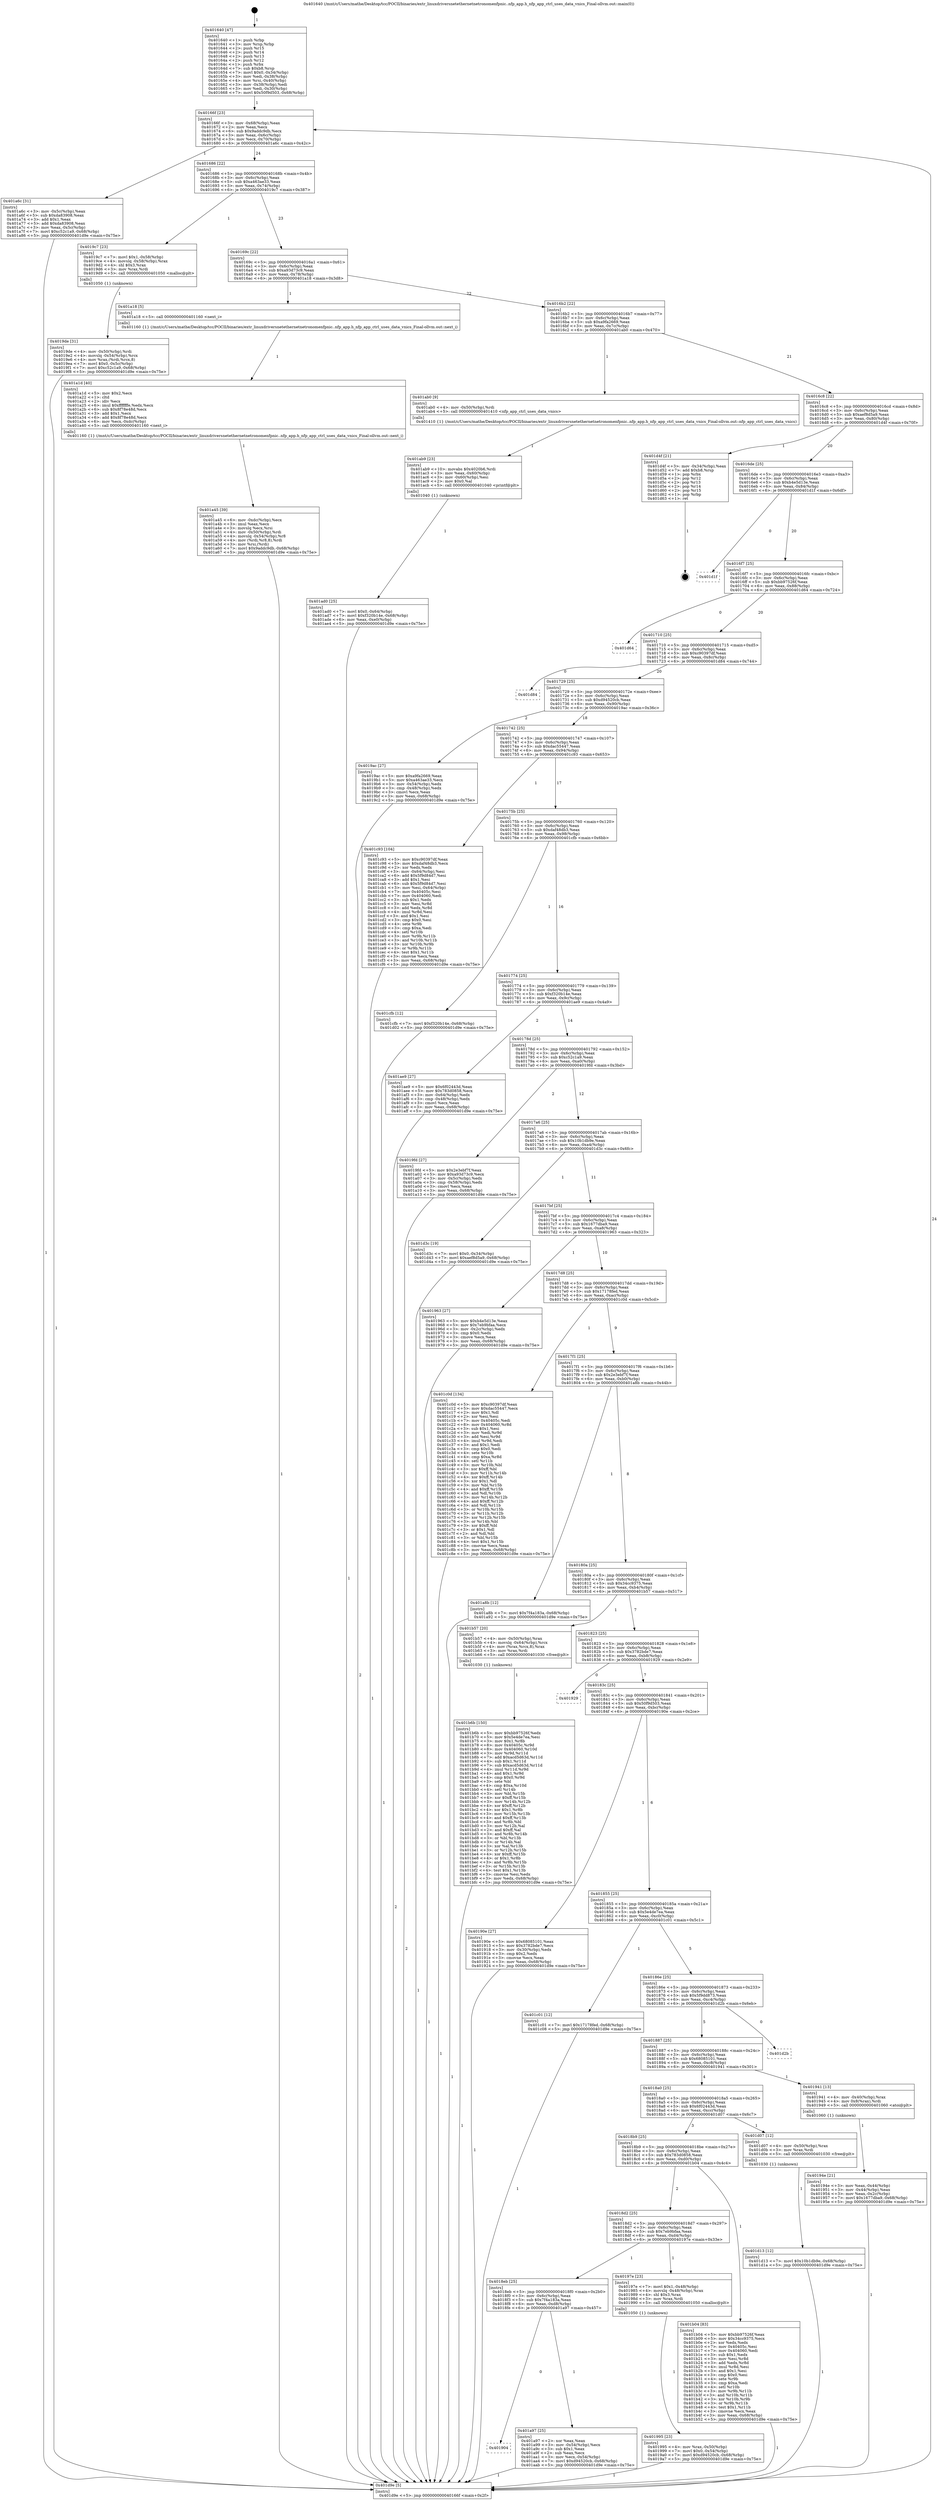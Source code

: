 digraph "0x401640" {
  label = "0x401640 (/mnt/c/Users/mathe/Desktop/tcc/POCII/binaries/extr_linuxdriversnetethernetnetronomenfpnic..nfp_app.h_nfp_app_ctrl_uses_data_vnics_Final-ollvm.out::main(0))"
  labelloc = "t"
  node[shape=record]

  Entry [label="",width=0.3,height=0.3,shape=circle,fillcolor=black,style=filled]
  "0x40166f" [label="{
     0x40166f [23]\l
     | [instrs]\l
     &nbsp;&nbsp;0x40166f \<+3\>: mov -0x68(%rbp),%eax\l
     &nbsp;&nbsp;0x401672 \<+2\>: mov %eax,%ecx\l
     &nbsp;&nbsp;0x401674 \<+6\>: sub $0x9addc9db,%ecx\l
     &nbsp;&nbsp;0x40167a \<+3\>: mov %eax,-0x6c(%rbp)\l
     &nbsp;&nbsp;0x40167d \<+3\>: mov %ecx,-0x70(%rbp)\l
     &nbsp;&nbsp;0x401680 \<+6\>: je 0000000000401a6c \<main+0x42c\>\l
  }"]
  "0x401a6c" [label="{
     0x401a6c [31]\l
     | [instrs]\l
     &nbsp;&nbsp;0x401a6c \<+3\>: mov -0x5c(%rbp),%eax\l
     &nbsp;&nbsp;0x401a6f \<+5\>: sub $0xda83908,%eax\l
     &nbsp;&nbsp;0x401a74 \<+3\>: add $0x1,%eax\l
     &nbsp;&nbsp;0x401a77 \<+5\>: add $0xda83908,%eax\l
     &nbsp;&nbsp;0x401a7c \<+3\>: mov %eax,-0x5c(%rbp)\l
     &nbsp;&nbsp;0x401a7f \<+7\>: movl $0xc52c1a9,-0x68(%rbp)\l
     &nbsp;&nbsp;0x401a86 \<+5\>: jmp 0000000000401d9e \<main+0x75e\>\l
  }"]
  "0x401686" [label="{
     0x401686 [22]\l
     | [instrs]\l
     &nbsp;&nbsp;0x401686 \<+5\>: jmp 000000000040168b \<main+0x4b\>\l
     &nbsp;&nbsp;0x40168b \<+3\>: mov -0x6c(%rbp),%eax\l
     &nbsp;&nbsp;0x40168e \<+5\>: sub $0xa463ae33,%eax\l
     &nbsp;&nbsp;0x401693 \<+3\>: mov %eax,-0x74(%rbp)\l
     &nbsp;&nbsp;0x401696 \<+6\>: je 00000000004019c7 \<main+0x387\>\l
  }"]
  Exit [label="",width=0.3,height=0.3,shape=circle,fillcolor=black,style=filled,peripheries=2]
  "0x4019c7" [label="{
     0x4019c7 [23]\l
     | [instrs]\l
     &nbsp;&nbsp;0x4019c7 \<+7\>: movl $0x1,-0x58(%rbp)\l
     &nbsp;&nbsp;0x4019ce \<+4\>: movslq -0x58(%rbp),%rax\l
     &nbsp;&nbsp;0x4019d2 \<+4\>: shl $0x3,%rax\l
     &nbsp;&nbsp;0x4019d6 \<+3\>: mov %rax,%rdi\l
     &nbsp;&nbsp;0x4019d9 \<+5\>: call 0000000000401050 \<malloc@plt\>\l
     | [calls]\l
     &nbsp;&nbsp;0x401050 \{1\} (unknown)\l
  }"]
  "0x40169c" [label="{
     0x40169c [22]\l
     | [instrs]\l
     &nbsp;&nbsp;0x40169c \<+5\>: jmp 00000000004016a1 \<main+0x61\>\l
     &nbsp;&nbsp;0x4016a1 \<+3\>: mov -0x6c(%rbp),%eax\l
     &nbsp;&nbsp;0x4016a4 \<+5\>: sub $0xa93d73c9,%eax\l
     &nbsp;&nbsp;0x4016a9 \<+3\>: mov %eax,-0x78(%rbp)\l
     &nbsp;&nbsp;0x4016ac \<+6\>: je 0000000000401a18 \<main+0x3d8\>\l
  }"]
  "0x401d13" [label="{
     0x401d13 [12]\l
     | [instrs]\l
     &nbsp;&nbsp;0x401d13 \<+7\>: movl $0x10b1db9e,-0x68(%rbp)\l
     &nbsp;&nbsp;0x401d1a \<+5\>: jmp 0000000000401d9e \<main+0x75e\>\l
  }"]
  "0x401a18" [label="{
     0x401a18 [5]\l
     | [instrs]\l
     &nbsp;&nbsp;0x401a18 \<+5\>: call 0000000000401160 \<next_i\>\l
     | [calls]\l
     &nbsp;&nbsp;0x401160 \{1\} (/mnt/c/Users/mathe/Desktop/tcc/POCII/binaries/extr_linuxdriversnetethernetnetronomenfpnic..nfp_app.h_nfp_app_ctrl_uses_data_vnics_Final-ollvm.out::next_i)\l
  }"]
  "0x4016b2" [label="{
     0x4016b2 [22]\l
     | [instrs]\l
     &nbsp;&nbsp;0x4016b2 \<+5\>: jmp 00000000004016b7 \<main+0x77\>\l
     &nbsp;&nbsp;0x4016b7 \<+3\>: mov -0x6c(%rbp),%eax\l
     &nbsp;&nbsp;0x4016ba \<+5\>: sub $0xa9fa2669,%eax\l
     &nbsp;&nbsp;0x4016bf \<+3\>: mov %eax,-0x7c(%rbp)\l
     &nbsp;&nbsp;0x4016c2 \<+6\>: je 0000000000401ab0 \<main+0x470\>\l
  }"]
  "0x401b6b" [label="{
     0x401b6b [150]\l
     | [instrs]\l
     &nbsp;&nbsp;0x401b6b \<+5\>: mov $0xbb97526f,%edx\l
     &nbsp;&nbsp;0x401b70 \<+5\>: mov $0x5e4de7ea,%esi\l
     &nbsp;&nbsp;0x401b75 \<+3\>: mov $0x1,%r8b\l
     &nbsp;&nbsp;0x401b78 \<+8\>: mov 0x40405c,%r9d\l
     &nbsp;&nbsp;0x401b80 \<+8\>: mov 0x404060,%r10d\l
     &nbsp;&nbsp;0x401b88 \<+3\>: mov %r9d,%r11d\l
     &nbsp;&nbsp;0x401b8b \<+7\>: add $0xacd5d63d,%r11d\l
     &nbsp;&nbsp;0x401b92 \<+4\>: sub $0x1,%r11d\l
     &nbsp;&nbsp;0x401b96 \<+7\>: sub $0xacd5d63d,%r11d\l
     &nbsp;&nbsp;0x401b9d \<+4\>: imul %r11d,%r9d\l
     &nbsp;&nbsp;0x401ba1 \<+4\>: and $0x1,%r9d\l
     &nbsp;&nbsp;0x401ba5 \<+4\>: cmp $0x0,%r9d\l
     &nbsp;&nbsp;0x401ba9 \<+3\>: sete %bl\l
     &nbsp;&nbsp;0x401bac \<+4\>: cmp $0xa,%r10d\l
     &nbsp;&nbsp;0x401bb0 \<+4\>: setl %r14b\l
     &nbsp;&nbsp;0x401bb4 \<+3\>: mov %bl,%r15b\l
     &nbsp;&nbsp;0x401bb7 \<+4\>: xor $0xff,%r15b\l
     &nbsp;&nbsp;0x401bbb \<+3\>: mov %r14b,%r12b\l
     &nbsp;&nbsp;0x401bbe \<+4\>: xor $0xff,%r12b\l
     &nbsp;&nbsp;0x401bc2 \<+4\>: xor $0x1,%r8b\l
     &nbsp;&nbsp;0x401bc6 \<+3\>: mov %r15b,%r13b\l
     &nbsp;&nbsp;0x401bc9 \<+4\>: and $0xff,%r13b\l
     &nbsp;&nbsp;0x401bcd \<+3\>: and %r8b,%bl\l
     &nbsp;&nbsp;0x401bd0 \<+3\>: mov %r12b,%al\l
     &nbsp;&nbsp;0x401bd3 \<+2\>: and $0xff,%al\l
     &nbsp;&nbsp;0x401bd5 \<+3\>: and %r8b,%r14b\l
     &nbsp;&nbsp;0x401bd8 \<+3\>: or %bl,%r13b\l
     &nbsp;&nbsp;0x401bdb \<+3\>: or %r14b,%al\l
     &nbsp;&nbsp;0x401bde \<+3\>: xor %al,%r13b\l
     &nbsp;&nbsp;0x401be1 \<+3\>: or %r12b,%r15b\l
     &nbsp;&nbsp;0x401be4 \<+4\>: xor $0xff,%r15b\l
     &nbsp;&nbsp;0x401be8 \<+4\>: or $0x1,%r8b\l
     &nbsp;&nbsp;0x401bec \<+3\>: and %r8b,%r15b\l
     &nbsp;&nbsp;0x401bef \<+3\>: or %r15b,%r13b\l
     &nbsp;&nbsp;0x401bf2 \<+4\>: test $0x1,%r13b\l
     &nbsp;&nbsp;0x401bf6 \<+3\>: cmovne %esi,%edx\l
     &nbsp;&nbsp;0x401bf9 \<+3\>: mov %edx,-0x68(%rbp)\l
     &nbsp;&nbsp;0x401bfc \<+5\>: jmp 0000000000401d9e \<main+0x75e\>\l
  }"]
  "0x401ab0" [label="{
     0x401ab0 [9]\l
     | [instrs]\l
     &nbsp;&nbsp;0x401ab0 \<+4\>: mov -0x50(%rbp),%rdi\l
     &nbsp;&nbsp;0x401ab4 \<+5\>: call 0000000000401410 \<nfp_app_ctrl_uses_data_vnics\>\l
     | [calls]\l
     &nbsp;&nbsp;0x401410 \{1\} (/mnt/c/Users/mathe/Desktop/tcc/POCII/binaries/extr_linuxdriversnetethernetnetronomenfpnic..nfp_app.h_nfp_app_ctrl_uses_data_vnics_Final-ollvm.out::nfp_app_ctrl_uses_data_vnics)\l
  }"]
  "0x4016c8" [label="{
     0x4016c8 [22]\l
     | [instrs]\l
     &nbsp;&nbsp;0x4016c8 \<+5\>: jmp 00000000004016cd \<main+0x8d\>\l
     &nbsp;&nbsp;0x4016cd \<+3\>: mov -0x6c(%rbp),%eax\l
     &nbsp;&nbsp;0x4016d0 \<+5\>: sub $0xaef8d5a9,%eax\l
     &nbsp;&nbsp;0x4016d5 \<+3\>: mov %eax,-0x80(%rbp)\l
     &nbsp;&nbsp;0x4016d8 \<+6\>: je 0000000000401d4f \<main+0x70f\>\l
  }"]
  "0x401ad0" [label="{
     0x401ad0 [25]\l
     | [instrs]\l
     &nbsp;&nbsp;0x401ad0 \<+7\>: movl $0x0,-0x64(%rbp)\l
     &nbsp;&nbsp;0x401ad7 \<+7\>: movl $0xf320b14e,-0x68(%rbp)\l
     &nbsp;&nbsp;0x401ade \<+6\>: mov %eax,-0xe0(%rbp)\l
     &nbsp;&nbsp;0x401ae4 \<+5\>: jmp 0000000000401d9e \<main+0x75e\>\l
  }"]
  "0x401d4f" [label="{
     0x401d4f [21]\l
     | [instrs]\l
     &nbsp;&nbsp;0x401d4f \<+3\>: mov -0x34(%rbp),%eax\l
     &nbsp;&nbsp;0x401d52 \<+7\>: add $0xb8,%rsp\l
     &nbsp;&nbsp;0x401d59 \<+1\>: pop %rbx\l
     &nbsp;&nbsp;0x401d5a \<+2\>: pop %r12\l
     &nbsp;&nbsp;0x401d5c \<+2\>: pop %r13\l
     &nbsp;&nbsp;0x401d5e \<+2\>: pop %r14\l
     &nbsp;&nbsp;0x401d60 \<+2\>: pop %r15\l
     &nbsp;&nbsp;0x401d62 \<+1\>: pop %rbp\l
     &nbsp;&nbsp;0x401d63 \<+1\>: ret\l
  }"]
  "0x4016de" [label="{
     0x4016de [25]\l
     | [instrs]\l
     &nbsp;&nbsp;0x4016de \<+5\>: jmp 00000000004016e3 \<main+0xa3\>\l
     &nbsp;&nbsp;0x4016e3 \<+3\>: mov -0x6c(%rbp),%eax\l
     &nbsp;&nbsp;0x4016e6 \<+5\>: sub $0xb4e5d13e,%eax\l
     &nbsp;&nbsp;0x4016eb \<+6\>: mov %eax,-0x84(%rbp)\l
     &nbsp;&nbsp;0x4016f1 \<+6\>: je 0000000000401d1f \<main+0x6df\>\l
  }"]
  "0x401ab9" [label="{
     0x401ab9 [23]\l
     | [instrs]\l
     &nbsp;&nbsp;0x401ab9 \<+10\>: movabs $0x4020b6,%rdi\l
     &nbsp;&nbsp;0x401ac3 \<+3\>: mov %eax,-0x60(%rbp)\l
     &nbsp;&nbsp;0x401ac6 \<+3\>: mov -0x60(%rbp),%esi\l
     &nbsp;&nbsp;0x401ac9 \<+2\>: mov $0x0,%al\l
     &nbsp;&nbsp;0x401acb \<+5\>: call 0000000000401040 \<printf@plt\>\l
     | [calls]\l
     &nbsp;&nbsp;0x401040 \{1\} (unknown)\l
  }"]
  "0x401d1f" [label="{
     0x401d1f\l
  }", style=dashed]
  "0x4016f7" [label="{
     0x4016f7 [25]\l
     | [instrs]\l
     &nbsp;&nbsp;0x4016f7 \<+5\>: jmp 00000000004016fc \<main+0xbc\>\l
     &nbsp;&nbsp;0x4016fc \<+3\>: mov -0x6c(%rbp),%eax\l
     &nbsp;&nbsp;0x4016ff \<+5\>: sub $0xbb97526f,%eax\l
     &nbsp;&nbsp;0x401704 \<+6\>: mov %eax,-0x88(%rbp)\l
     &nbsp;&nbsp;0x40170a \<+6\>: je 0000000000401d64 \<main+0x724\>\l
  }"]
  "0x401904" [label="{
     0x401904\l
  }", style=dashed]
  "0x401d64" [label="{
     0x401d64\l
  }", style=dashed]
  "0x401710" [label="{
     0x401710 [25]\l
     | [instrs]\l
     &nbsp;&nbsp;0x401710 \<+5\>: jmp 0000000000401715 \<main+0xd5\>\l
     &nbsp;&nbsp;0x401715 \<+3\>: mov -0x6c(%rbp),%eax\l
     &nbsp;&nbsp;0x401718 \<+5\>: sub $0xc90397df,%eax\l
     &nbsp;&nbsp;0x40171d \<+6\>: mov %eax,-0x8c(%rbp)\l
     &nbsp;&nbsp;0x401723 \<+6\>: je 0000000000401d84 \<main+0x744\>\l
  }"]
  "0x401a97" [label="{
     0x401a97 [25]\l
     | [instrs]\l
     &nbsp;&nbsp;0x401a97 \<+2\>: xor %eax,%eax\l
     &nbsp;&nbsp;0x401a99 \<+3\>: mov -0x54(%rbp),%ecx\l
     &nbsp;&nbsp;0x401a9c \<+3\>: sub $0x1,%eax\l
     &nbsp;&nbsp;0x401a9f \<+2\>: sub %eax,%ecx\l
     &nbsp;&nbsp;0x401aa1 \<+3\>: mov %ecx,-0x54(%rbp)\l
     &nbsp;&nbsp;0x401aa4 \<+7\>: movl $0xd94520cb,-0x68(%rbp)\l
     &nbsp;&nbsp;0x401aab \<+5\>: jmp 0000000000401d9e \<main+0x75e\>\l
  }"]
  "0x401d84" [label="{
     0x401d84\l
  }", style=dashed]
  "0x401729" [label="{
     0x401729 [25]\l
     | [instrs]\l
     &nbsp;&nbsp;0x401729 \<+5\>: jmp 000000000040172e \<main+0xee\>\l
     &nbsp;&nbsp;0x40172e \<+3\>: mov -0x6c(%rbp),%eax\l
     &nbsp;&nbsp;0x401731 \<+5\>: sub $0xd94520cb,%eax\l
     &nbsp;&nbsp;0x401736 \<+6\>: mov %eax,-0x90(%rbp)\l
     &nbsp;&nbsp;0x40173c \<+6\>: je 00000000004019ac \<main+0x36c\>\l
  }"]
  "0x401a45" [label="{
     0x401a45 [39]\l
     | [instrs]\l
     &nbsp;&nbsp;0x401a45 \<+6\>: mov -0xdc(%rbp),%ecx\l
     &nbsp;&nbsp;0x401a4b \<+3\>: imul %eax,%ecx\l
     &nbsp;&nbsp;0x401a4e \<+3\>: movslq %ecx,%rsi\l
     &nbsp;&nbsp;0x401a51 \<+4\>: mov -0x50(%rbp),%rdi\l
     &nbsp;&nbsp;0x401a55 \<+4\>: movslq -0x54(%rbp),%r8\l
     &nbsp;&nbsp;0x401a59 \<+4\>: mov (%rdi,%r8,8),%rdi\l
     &nbsp;&nbsp;0x401a5d \<+3\>: mov %rsi,(%rdi)\l
     &nbsp;&nbsp;0x401a60 \<+7\>: movl $0x9addc9db,-0x68(%rbp)\l
     &nbsp;&nbsp;0x401a67 \<+5\>: jmp 0000000000401d9e \<main+0x75e\>\l
  }"]
  "0x4019ac" [label="{
     0x4019ac [27]\l
     | [instrs]\l
     &nbsp;&nbsp;0x4019ac \<+5\>: mov $0xa9fa2669,%eax\l
     &nbsp;&nbsp;0x4019b1 \<+5\>: mov $0xa463ae33,%ecx\l
     &nbsp;&nbsp;0x4019b6 \<+3\>: mov -0x54(%rbp),%edx\l
     &nbsp;&nbsp;0x4019b9 \<+3\>: cmp -0x48(%rbp),%edx\l
     &nbsp;&nbsp;0x4019bc \<+3\>: cmovl %ecx,%eax\l
     &nbsp;&nbsp;0x4019bf \<+3\>: mov %eax,-0x68(%rbp)\l
     &nbsp;&nbsp;0x4019c2 \<+5\>: jmp 0000000000401d9e \<main+0x75e\>\l
  }"]
  "0x401742" [label="{
     0x401742 [25]\l
     | [instrs]\l
     &nbsp;&nbsp;0x401742 \<+5\>: jmp 0000000000401747 \<main+0x107\>\l
     &nbsp;&nbsp;0x401747 \<+3\>: mov -0x6c(%rbp),%eax\l
     &nbsp;&nbsp;0x40174a \<+5\>: sub $0xdac55447,%eax\l
     &nbsp;&nbsp;0x40174f \<+6\>: mov %eax,-0x94(%rbp)\l
     &nbsp;&nbsp;0x401755 \<+6\>: je 0000000000401c93 \<main+0x653\>\l
  }"]
  "0x401a1d" [label="{
     0x401a1d [40]\l
     | [instrs]\l
     &nbsp;&nbsp;0x401a1d \<+5\>: mov $0x2,%ecx\l
     &nbsp;&nbsp;0x401a22 \<+1\>: cltd\l
     &nbsp;&nbsp;0x401a23 \<+2\>: idiv %ecx\l
     &nbsp;&nbsp;0x401a25 \<+6\>: imul $0xfffffffe,%edx,%ecx\l
     &nbsp;&nbsp;0x401a2b \<+6\>: sub $0x8f78e48d,%ecx\l
     &nbsp;&nbsp;0x401a31 \<+3\>: add $0x1,%ecx\l
     &nbsp;&nbsp;0x401a34 \<+6\>: add $0x8f78e48d,%ecx\l
     &nbsp;&nbsp;0x401a3a \<+6\>: mov %ecx,-0xdc(%rbp)\l
     &nbsp;&nbsp;0x401a40 \<+5\>: call 0000000000401160 \<next_i\>\l
     | [calls]\l
     &nbsp;&nbsp;0x401160 \{1\} (/mnt/c/Users/mathe/Desktop/tcc/POCII/binaries/extr_linuxdriversnetethernetnetronomenfpnic..nfp_app.h_nfp_app_ctrl_uses_data_vnics_Final-ollvm.out::next_i)\l
  }"]
  "0x401c93" [label="{
     0x401c93 [104]\l
     | [instrs]\l
     &nbsp;&nbsp;0x401c93 \<+5\>: mov $0xc90397df,%eax\l
     &nbsp;&nbsp;0x401c98 \<+5\>: mov $0xdaf48db3,%ecx\l
     &nbsp;&nbsp;0x401c9d \<+2\>: xor %edx,%edx\l
     &nbsp;&nbsp;0x401c9f \<+3\>: mov -0x64(%rbp),%esi\l
     &nbsp;&nbsp;0x401ca2 \<+6\>: add $0x5f9d84d7,%esi\l
     &nbsp;&nbsp;0x401ca8 \<+3\>: add $0x1,%esi\l
     &nbsp;&nbsp;0x401cab \<+6\>: sub $0x5f9d84d7,%esi\l
     &nbsp;&nbsp;0x401cb1 \<+3\>: mov %esi,-0x64(%rbp)\l
     &nbsp;&nbsp;0x401cb4 \<+7\>: mov 0x40405c,%esi\l
     &nbsp;&nbsp;0x401cbb \<+7\>: mov 0x404060,%edi\l
     &nbsp;&nbsp;0x401cc2 \<+3\>: sub $0x1,%edx\l
     &nbsp;&nbsp;0x401cc5 \<+3\>: mov %esi,%r8d\l
     &nbsp;&nbsp;0x401cc8 \<+3\>: add %edx,%r8d\l
     &nbsp;&nbsp;0x401ccb \<+4\>: imul %r8d,%esi\l
     &nbsp;&nbsp;0x401ccf \<+3\>: and $0x1,%esi\l
     &nbsp;&nbsp;0x401cd2 \<+3\>: cmp $0x0,%esi\l
     &nbsp;&nbsp;0x401cd5 \<+4\>: sete %r9b\l
     &nbsp;&nbsp;0x401cd9 \<+3\>: cmp $0xa,%edi\l
     &nbsp;&nbsp;0x401cdc \<+4\>: setl %r10b\l
     &nbsp;&nbsp;0x401ce0 \<+3\>: mov %r9b,%r11b\l
     &nbsp;&nbsp;0x401ce3 \<+3\>: and %r10b,%r11b\l
     &nbsp;&nbsp;0x401ce6 \<+3\>: xor %r10b,%r9b\l
     &nbsp;&nbsp;0x401ce9 \<+3\>: or %r9b,%r11b\l
     &nbsp;&nbsp;0x401cec \<+4\>: test $0x1,%r11b\l
     &nbsp;&nbsp;0x401cf0 \<+3\>: cmovne %ecx,%eax\l
     &nbsp;&nbsp;0x401cf3 \<+3\>: mov %eax,-0x68(%rbp)\l
     &nbsp;&nbsp;0x401cf6 \<+5\>: jmp 0000000000401d9e \<main+0x75e\>\l
  }"]
  "0x40175b" [label="{
     0x40175b [25]\l
     | [instrs]\l
     &nbsp;&nbsp;0x40175b \<+5\>: jmp 0000000000401760 \<main+0x120\>\l
     &nbsp;&nbsp;0x401760 \<+3\>: mov -0x6c(%rbp),%eax\l
     &nbsp;&nbsp;0x401763 \<+5\>: sub $0xdaf48db3,%eax\l
     &nbsp;&nbsp;0x401768 \<+6\>: mov %eax,-0x98(%rbp)\l
     &nbsp;&nbsp;0x40176e \<+6\>: je 0000000000401cfb \<main+0x6bb\>\l
  }"]
  "0x4019de" [label="{
     0x4019de [31]\l
     | [instrs]\l
     &nbsp;&nbsp;0x4019de \<+4\>: mov -0x50(%rbp),%rdi\l
     &nbsp;&nbsp;0x4019e2 \<+4\>: movslq -0x54(%rbp),%rcx\l
     &nbsp;&nbsp;0x4019e6 \<+4\>: mov %rax,(%rdi,%rcx,8)\l
     &nbsp;&nbsp;0x4019ea \<+7\>: movl $0x0,-0x5c(%rbp)\l
     &nbsp;&nbsp;0x4019f1 \<+7\>: movl $0xc52c1a9,-0x68(%rbp)\l
     &nbsp;&nbsp;0x4019f8 \<+5\>: jmp 0000000000401d9e \<main+0x75e\>\l
  }"]
  "0x401cfb" [label="{
     0x401cfb [12]\l
     | [instrs]\l
     &nbsp;&nbsp;0x401cfb \<+7\>: movl $0xf320b14e,-0x68(%rbp)\l
     &nbsp;&nbsp;0x401d02 \<+5\>: jmp 0000000000401d9e \<main+0x75e\>\l
  }"]
  "0x401774" [label="{
     0x401774 [25]\l
     | [instrs]\l
     &nbsp;&nbsp;0x401774 \<+5\>: jmp 0000000000401779 \<main+0x139\>\l
     &nbsp;&nbsp;0x401779 \<+3\>: mov -0x6c(%rbp),%eax\l
     &nbsp;&nbsp;0x40177c \<+5\>: sub $0xf320b14e,%eax\l
     &nbsp;&nbsp;0x401781 \<+6\>: mov %eax,-0x9c(%rbp)\l
     &nbsp;&nbsp;0x401787 \<+6\>: je 0000000000401ae9 \<main+0x4a9\>\l
  }"]
  "0x401995" [label="{
     0x401995 [23]\l
     | [instrs]\l
     &nbsp;&nbsp;0x401995 \<+4\>: mov %rax,-0x50(%rbp)\l
     &nbsp;&nbsp;0x401999 \<+7\>: movl $0x0,-0x54(%rbp)\l
     &nbsp;&nbsp;0x4019a0 \<+7\>: movl $0xd94520cb,-0x68(%rbp)\l
     &nbsp;&nbsp;0x4019a7 \<+5\>: jmp 0000000000401d9e \<main+0x75e\>\l
  }"]
  "0x401ae9" [label="{
     0x401ae9 [27]\l
     | [instrs]\l
     &nbsp;&nbsp;0x401ae9 \<+5\>: mov $0x6f02443d,%eax\l
     &nbsp;&nbsp;0x401aee \<+5\>: mov $0x783d0858,%ecx\l
     &nbsp;&nbsp;0x401af3 \<+3\>: mov -0x64(%rbp),%edx\l
     &nbsp;&nbsp;0x401af6 \<+3\>: cmp -0x48(%rbp),%edx\l
     &nbsp;&nbsp;0x401af9 \<+3\>: cmovl %ecx,%eax\l
     &nbsp;&nbsp;0x401afc \<+3\>: mov %eax,-0x68(%rbp)\l
     &nbsp;&nbsp;0x401aff \<+5\>: jmp 0000000000401d9e \<main+0x75e\>\l
  }"]
  "0x40178d" [label="{
     0x40178d [25]\l
     | [instrs]\l
     &nbsp;&nbsp;0x40178d \<+5\>: jmp 0000000000401792 \<main+0x152\>\l
     &nbsp;&nbsp;0x401792 \<+3\>: mov -0x6c(%rbp),%eax\l
     &nbsp;&nbsp;0x401795 \<+5\>: sub $0xc52c1a9,%eax\l
     &nbsp;&nbsp;0x40179a \<+6\>: mov %eax,-0xa0(%rbp)\l
     &nbsp;&nbsp;0x4017a0 \<+6\>: je 00000000004019fd \<main+0x3bd\>\l
  }"]
  "0x4018eb" [label="{
     0x4018eb [25]\l
     | [instrs]\l
     &nbsp;&nbsp;0x4018eb \<+5\>: jmp 00000000004018f0 \<main+0x2b0\>\l
     &nbsp;&nbsp;0x4018f0 \<+3\>: mov -0x6c(%rbp),%eax\l
     &nbsp;&nbsp;0x4018f3 \<+5\>: sub $0x7f4a183a,%eax\l
     &nbsp;&nbsp;0x4018f8 \<+6\>: mov %eax,-0xd8(%rbp)\l
     &nbsp;&nbsp;0x4018fe \<+6\>: je 0000000000401a97 \<main+0x457\>\l
  }"]
  "0x4019fd" [label="{
     0x4019fd [27]\l
     | [instrs]\l
     &nbsp;&nbsp;0x4019fd \<+5\>: mov $0x2e3ebf7f,%eax\l
     &nbsp;&nbsp;0x401a02 \<+5\>: mov $0xa93d73c9,%ecx\l
     &nbsp;&nbsp;0x401a07 \<+3\>: mov -0x5c(%rbp),%edx\l
     &nbsp;&nbsp;0x401a0a \<+3\>: cmp -0x58(%rbp),%edx\l
     &nbsp;&nbsp;0x401a0d \<+3\>: cmovl %ecx,%eax\l
     &nbsp;&nbsp;0x401a10 \<+3\>: mov %eax,-0x68(%rbp)\l
     &nbsp;&nbsp;0x401a13 \<+5\>: jmp 0000000000401d9e \<main+0x75e\>\l
  }"]
  "0x4017a6" [label="{
     0x4017a6 [25]\l
     | [instrs]\l
     &nbsp;&nbsp;0x4017a6 \<+5\>: jmp 00000000004017ab \<main+0x16b\>\l
     &nbsp;&nbsp;0x4017ab \<+3\>: mov -0x6c(%rbp),%eax\l
     &nbsp;&nbsp;0x4017ae \<+5\>: sub $0x10b1db9e,%eax\l
     &nbsp;&nbsp;0x4017b3 \<+6\>: mov %eax,-0xa4(%rbp)\l
     &nbsp;&nbsp;0x4017b9 \<+6\>: je 0000000000401d3c \<main+0x6fc\>\l
  }"]
  "0x40197e" [label="{
     0x40197e [23]\l
     | [instrs]\l
     &nbsp;&nbsp;0x40197e \<+7\>: movl $0x1,-0x48(%rbp)\l
     &nbsp;&nbsp;0x401985 \<+4\>: movslq -0x48(%rbp),%rax\l
     &nbsp;&nbsp;0x401989 \<+4\>: shl $0x3,%rax\l
     &nbsp;&nbsp;0x40198d \<+3\>: mov %rax,%rdi\l
     &nbsp;&nbsp;0x401990 \<+5\>: call 0000000000401050 \<malloc@plt\>\l
     | [calls]\l
     &nbsp;&nbsp;0x401050 \{1\} (unknown)\l
  }"]
  "0x401d3c" [label="{
     0x401d3c [19]\l
     | [instrs]\l
     &nbsp;&nbsp;0x401d3c \<+7\>: movl $0x0,-0x34(%rbp)\l
     &nbsp;&nbsp;0x401d43 \<+7\>: movl $0xaef8d5a9,-0x68(%rbp)\l
     &nbsp;&nbsp;0x401d4a \<+5\>: jmp 0000000000401d9e \<main+0x75e\>\l
  }"]
  "0x4017bf" [label="{
     0x4017bf [25]\l
     | [instrs]\l
     &nbsp;&nbsp;0x4017bf \<+5\>: jmp 00000000004017c4 \<main+0x184\>\l
     &nbsp;&nbsp;0x4017c4 \<+3\>: mov -0x6c(%rbp),%eax\l
     &nbsp;&nbsp;0x4017c7 \<+5\>: sub $0x1677dba9,%eax\l
     &nbsp;&nbsp;0x4017cc \<+6\>: mov %eax,-0xa8(%rbp)\l
     &nbsp;&nbsp;0x4017d2 \<+6\>: je 0000000000401963 \<main+0x323\>\l
  }"]
  "0x4018d2" [label="{
     0x4018d2 [25]\l
     | [instrs]\l
     &nbsp;&nbsp;0x4018d2 \<+5\>: jmp 00000000004018d7 \<main+0x297\>\l
     &nbsp;&nbsp;0x4018d7 \<+3\>: mov -0x6c(%rbp),%eax\l
     &nbsp;&nbsp;0x4018da \<+5\>: sub $0x7eb9bfaa,%eax\l
     &nbsp;&nbsp;0x4018df \<+6\>: mov %eax,-0xd4(%rbp)\l
     &nbsp;&nbsp;0x4018e5 \<+6\>: je 000000000040197e \<main+0x33e\>\l
  }"]
  "0x401963" [label="{
     0x401963 [27]\l
     | [instrs]\l
     &nbsp;&nbsp;0x401963 \<+5\>: mov $0xb4e5d13e,%eax\l
     &nbsp;&nbsp;0x401968 \<+5\>: mov $0x7eb9bfaa,%ecx\l
     &nbsp;&nbsp;0x40196d \<+3\>: mov -0x2c(%rbp),%edx\l
     &nbsp;&nbsp;0x401970 \<+3\>: cmp $0x0,%edx\l
     &nbsp;&nbsp;0x401973 \<+3\>: cmove %ecx,%eax\l
     &nbsp;&nbsp;0x401976 \<+3\>: mov %eax,-0x68(%rbp)\l
     &nbsp;&nbsp;0x401979 \<+5\>: jmp 0000000000401d9e \<main+0x75e\>\l
  }"]
  "0x4017d8" [label="{
     0x4017d8 [25]\l
     | [instrs]\l
     &nbsp;&nbsp;0x4017d8 \<+5\>: jmp 00000000004017dd \<main+0x19d\>\l
     &nbsp;&nbsp;0x4017dd \<+3\>: mov -0x6c(%rbp),%eax\l
     &nbsp;&nbsp;0x4017e0 \<+5\>: sub $0x17178fed,%eax\l
     &nbsp;&nbsp;0x4017e5 \<+6\>: mov %eax,-0xac(%rbp)\l
     &nbsp;&nbsp;0x4017eb \<+6\>: je 0000000000401c0d \<main+0x5cd\>\l
  }"]
  "0x401b04" [label="{
     0x401b04 [83]\l
     | [instrs]\l
     &nbsp;&nbsp;0x401b04 \<+5\>: mov $0xbb97526f,%eax\l
     &nbsp;&nbsp;0x401b09 \<+5\>: mov $0x34cc9375,%ecx\l
     &nbsp;&nbsp;0x401b0e \<+2\>: xor %edx,%edx\l
     &nbsp;&nbsp;0x401b10 \<+7\>: mov 0x40405c,%esi\l
     &nbsp;&nbsp;0x401b17 \<+7\>: mov 0x404060,%edi\l
     &nbsp;&nbsp;0x401b1e \<+3\>: sub $0x1,%edx\l
     &nbsp;&nbsp;0x401b21 \<+3\>: mov %esi,%r8d\l
     &nbsp;&nbsp;0x401b24 \<+3\>: add %edx,%r8d\l
     &nbsp;&nbsp;0x401b27 \<+4\>: imul %r8d,%esi\l
     &nbsp;&nbsp;0x401b2b \<+3\>: and $0x1,%esi\l
     &nbsp;&nbsp;0x401b2e \<+3\>: cmp $0x0,%esi\l
     &nbsp;&nbsp;0x401b31 \<+4\>: sete %r9b\l
     &nbsp;&nbsp;0x401b35 \<+3\>: cmp $0xa,%edi\l
     &nbsp;&nbsp;0x401b38 \<+4\>: setl %r10b\l
     &nbsp;&nbsp;0x401b3c \<+3\>: mov %r9b,%r11b\l
     &nbsp;&nbsp;0x401b3f \<+3\>: and %r10b,%r11b\l
     &nbsp;&nbsp;0x401b42 \<+3\>: xor %r10b,%r9b\l
     &nbsp;&nbsp;0x401b45 \<+3\>: or %r9b,%r11b\l
     &nbsp;&nbsp;0x401b48 \<+4\>: test $0x1,%r11b\l
     &nbsp;&nbsp;0x401b4c \<+3\>: cmovne %ecx,%eax\l
     &nbsp;&nbsp;0x401b4f \<+3\>: mov %eax,-0x68(%rbp)\l
     &nbsp;&nbsp;0x401b52 \<+5\>: jmp 0000000000401d9e \<main+0x75e\>\l
  }"]
  "0x401c0d" [label="{
     0x401c0d [134]\l
     | [instrs]\l
     &nbsp;&nbsp;0x401c0d \<+5\>: mov $0xc90397df,%eax\l
     &nbsp;&nbsp;0x401c12 \<+5\>: mov $0xdac55447,%ecx\l
     &nbsp;&nbsp;0x401c17 \<+2\>: mov $0x1,%dl\l
     &nbsp;&nbsp;0x401c19 \<+2\>: xor %esi,%esi\l
     &nbsp;&nbsp;0x401c1b \<+7\>: mov 0x40405c,%edi\l
     &nbsp;&nbsp;0x401c22 \<+8\>: mov 0x404060,%r8d\l
     &nbsp;&nbsp;0x401c2a \<+3\>: sub $0x1,%esi\l
     &nbsp;&nbsp;0x401c2d \<+3\>: mov %edi,%r9d\l
     &nbsp;&nbsp;0x401c30 \<+3\>: add %esi,%r9d\l
     &nbsp;&nbsp;0x401c33 \<+4\>: imul %r9d,%edi\l
     &nbsp;&nbsp;0x401c37 \<+3\>: and $0x1,%edi\l
     &nbsp;&nbsp;0x401c3a \<+3\>: cmp $0x0,%edi\l
     &nbsp;&nbsp;0x401c3d \<+4\>: sete %r10b\l
     &nbsp;&nbsp;0x401c41 \<+4\>: cmp $0xa,%r8d\l
     &nbsp;&nbsp;0x401c45 \<+4\>: setl %r11b\l
     &nbsp;&nbsp;0x401c49 \<+3\>: mov %r10b,%bl\l
     &nbsp;&nbsp;0x401c4c \<+3\>: xor $0xff,%bl\l
     &nbsp;&nbsp;0x401c4f \<+3\>: mov %r11b,%r14b\l
     &nbsp;&nbsp;0x401c52 \<+4\>: xor $0xff,%r14b\l
     &nbsp;&nbsp;0x401c56 \<+3\>: xor $0x1,%dl\l
     &nbsp;&nbsp;0x401c59 \<+3\>: mov %bl,%r15b\l
     &nbsp;&nbsp;0x401c5c \<+4\>: and $0xff,%r15b\l
     &nbsp;&nbsp;0x401c60 \<+3\>: and %dl,%r10b\l
     &nbsp;&nbsp;0x401c63 \<+3\>: mov %r14b,%r12b\l
     &nbsp;&nbsp;0x401c66 \<+4\>: and $0xff,%r12b\l
     &nbsp;&nbsp;0x401c6a \<+3\>: and %dl,%r11b\l
     &nbsp;&nbsp;0x401c6d \<+3\>: or %r10b,%r15b\l
     &nbsp;&nbsp;0x401c70 \<+3\>: or %r11b,%r12b\l
     &nbsp;&nbsp;0x401c73 \<+3\>: xor %r12b,%r15b\l
     &nbsp;&nbsp;0x401c76 \<+3\>: or %r14b,%bl\l
     &nbsp;&nbsp;0x401c79 \<+3\>: xor $0xff,%bl\l
     &nbsp;&nbsp;0x401c7c \<+3\>: or $0x1,%dl\l
     &nbsp;&nbsp;0x401c7f \<+2\>: and %dl,%bl\l
     &nbsp;&nbsp;0x401c81 \<+3\>: or %bl,%r15b\l
     &nbsp;&nbsp;0x401c84 \<+4\>: test $0x1,%r15b\l
     &nbsp;&nbsp;0x401c88 \<+3\>: cmovne %ecx,%eax\l
     &nbsp;&nbsp;0x401c8b \<+3\>: mov %eax,-0x68(%rbp)\l
     &nbsp;&nbsp;0x401c8e \<+5\>: jmp 0000000000401d9e \<main+0x75e\>\l
  }"]
  "0x4017f1" [label="{
     0x4017f1 [25]\l
     | [instrs]\l
     &nbsp;&nbsp;0x4017f1 \<+5\>: jmp 00000000004017f6 \<main+0x1b6\>\l
     &nbsp;&nbsp;0x4017f6 \<+3\>: mov -0x6c(%rbp),%eax\l
     &nbsp;&nbsp;0x4017f9 \<+5\>: sub $0x2e3ebf7f,%eax\l
     &nbsp;&nbsp;0x4017fe \<+6\>: mov %eax,-0xb0(%rbp)\l
     &nbsp;&nbsp;0x401804 \<+6\>: je 0000000000401a8b \<main+0x44b\>\l
  }"]
  "0x4018b9" [label="{
     0x4018b9 [25]\l
     | [instrs]\l
     &nbsp;&nbsp;0x4018b9 \<+5\>: jmp 00000000004018be \<main+0x27e\>\l
     &nbsp;&nbsp;0x4018be \<+3\>: mov -0x6c(%rbp),%eax\l
     &nbsp;&nbsp;0x4018c1 \<+5\>: sub $0x783d0858,%eax\l
     &nbsp;&nbsp;0x4018c6 \<+6\>: mov %eax,-0xd0(%rbp)\l
     &nbsp;&nbsp;0x4018cc \<+6\>: je 0000000000401b04 \<main+0x4c4\>\l
  }"]
  "0x401a8b" [label="{
     0x401a8b [12]\l
     | [instrs]\l
     &nbsp;&nbsp;0x401a8b \<+7\>: movl $0x7f4a183a,-0x68(%rbp)\l
     &nbsp;&nbsp;0x401a92 \<+5\>: jmp 0000000000401d9e \<main+0x75e\>\l
  }"]
  "0x40180a" [label="{
     0x40180a [25]\l
     | [instrs]\l
     &nbsp;&nbsp;0x40180a \<+5\>: jmp 000000000040180f \<main+0x1cf\>\l
     &nbsp;&nbsp;0x40180f \<+3\>: mov -0x6c(%rbp),%eax\l
     &nbsp;&nbsp;0x401812 \<+5\>: sub $0x34cc9375,%eax\l
     &nbsp;&nbsp;0x401817 \<+6\>: mov %eax,-0xb4(%rbp)\l
     &nbsp;&nbsp;0x40181d \<+6\>: je 0000000000401b57 \<main+0x517\>\l
  }"]
  "0x401d07" [label="{
     0x401d07 [12]\l
     | [instrs]\l
     &nbsp;&nbsp;0x401d07 \<+4\>: mov -0x50(%rbp),%rax\l
     &nbsp;&nbsp;0x401d0b \<+3\>: mov %rax,%rdi\l
     &nbsp;&nbsp;0x401d0e \<+5\>: call 0000000000401030 \<free@plt\>\l
     | [calls]\l
     &nbsp;&nbsp;0x401030 \{1\} (unknown)\l
  }"]
  "0x401b57" [label="{
     0x401b57 [20]\l
     | [instrs]\l
     &nbsp;&nbsp;0x401b57 \<+4\>: mov -0x50(%rbp),%rax\l
     &nbsp;&nbsp;0x401b5b \<+4\>: movslq -0x64(%rbp),%rcx\l
     &nbsp;&nbsp;0x401b5f \<+4\>: mov (%rax,%rcx,8),%rax\l
     &nbsp;&nbsp;0x401b63 \<+3\>: mov %rax,%rdi\l
     &nbsp;&nbsp;0x401b66 \<+5\>: call 0000000000401030 \<free@plt\>\l
     | [calls]\l
     &nbsp;&nbsp;0x401030 \{1\} (unknown)\l
  }"]
  "0x401823" [label="{
     0x401823 [25]\l
     | [instrs]\l
     &nbsp;&nbsp;0x401823 \<+5\>: jmp 0000000000401828 \<main+0x1e8\>\l
     &nbsp;&nbsp;0x401828 \<+3\>: mov -0x6c(%rbp),%eax\l
     &nbsp;&nbsp;0x40182b \<+5\>: sub $0x3782bde7,%eax\l
     &nbsp;&nbsp;0x401830 \<+6\>: mov %eax,-0xb8(%rbp)\l
     &nbsp;&nbsp;0x401836 \<+6\>: je 0000000000401929 \<main+0x2e9\>\l
  }"]
  "0x40194e" [label="{
     0x40194e [21]\l
     | [instrs]\l
     &nbsp;&nbsp;0x40194e \<+3\>: mov %eax,-0x44(%rbp)\l
     &nbsp;&nbsp;0x401951 \<+3\>: mov -0x44(%rbp),%eax\l
     &nbsp;&nbsp;0x401954 \<+3\>: mov %eax,-0x2c(%rbp)\l
     &nbsp;&nbsp;0x401957 \<+7\>: movl $0x1677dba9,-0x68(%rbp)\l
     &nbsp;&nbsp;0x40195e \<+5\>: jmp 0000000000401d9e \<main+0x75e\>\l
  }"]
  "0x401929" [label="{
     0x401929\l
  }", style=dashed]
  "0x40183c" [label="{
     0x40183c [25]\l
     | [instrs]\l
     &nbsp;&nbsp;0x40183c \<+5\>: jmp 0000000000401841 \<main+0x201\>\l
     &nbsp;&nbsp;0x401841 \<+3\>: mov -0x6c(%rbp),%eax\l
     &nbsp;&nbsp;0x401844 \<+5\>: sub $0x50f9d503,%eax\l
     &nbsp;&nbsp;0x401849 \<+6\>: mov %eax,-0xbc(%rbp)\l
     &nbsp;&nbsp;0x40184f \<+6\>: je 000000000040190e \<main+0x2ce\>\l
  }"]
  "0x4018a0" [label="{
     0x4018a0 [25]\l
     | [instrs]\l
     &nbsp;&nbsp;0x4018a0 \<+5\>: jmp 00000000004018a5 \<main+0x265\>\l
     &nbsp;&nbsp;0x4018a5 \<+3\>: mov -0x6c(%rbp),%eax\l
     &nbsp;&nbsp;0x4018a8 \<+5\>: sub $0x6f02443d,%eax\l
     &nbsp;&nbsp;0x4018ad \<+6\>: mov %eax,-0xcc(%rbp)\l
     &nbsp;&nbsp;0x4018b3 \<+6\>: je 0000000000401d07 \<main+0x6c7\>\l
  }"]
  "0x40190e" [label="{
     0x40190e [27]\l
     | [instrs]\l
     &nbsp;&nbsp;0x40190e \<+5\>: mov $0x68085101,%eax\l
     &nbsp;&nbsp;0x401913 \<+5\>: mov $0x3782bde7,%ecx\l
     &nbsp;&nbsp;0x401918 \<+3\>: mov -0x30(%rbp),%edx\l
     &nbsp;&nbsp;0x40191b \<+3\>: cmp $0x2,%edx\l
     &nbsp;&nbsp;0x40191e \<+3\>: cmovne %ecx,%eax\l
     &nbsp;&nbsp;0x401921 \<+3\>: mov %eax,-0x68(%rbp)\l
     &nbsp;&nbsp;0x401924 \<+5\>: jmp 0000000000401d9e \<main+0x75e\>\l
  }"]
  "0x401855" [label="{
     0x401855 [25]\l
     | [instrs]\l
     &nbsp;&nbsp;0x401855 \<+5\>: jmp 000000000040185a \<main+0x21a\>\l
     &nbsp;&nbsp;0x40185a \<+3\>: mov -0x6c(%rbp),%eax\l
     &nbsp;&nbsp;0x40185d \<+5\>: sub $0x5e4de7ea,%eax\l
     &nbsp;&nbsp;0x401862 \<+6\>: mov %eax,-0xc0(%rbp)\l
     &nbsp;&nbsp;0x401868 \<+6\>: je 0000000000401c01 \<main+0x5c1\>\l
  }"]
  "0x401d9e" [label="{
     0x401d9e [5]\l
     | [instrs]\l
     &nbsp;&nbsp;0x401d9e \<+5\>: jmp 000000000040166f \<main+0x2f\>\l
  }"]
  "0x401640" [label="{
     0x401640 [47]\l
     | [instrs]\l
     &nbsp;&nbsp;0x401640 \<+1\>: push %rbp\l
     &nbsp;&nbsp;0x401641 \<+3\>: mov %rsp,%rbp\l
     &nbsp;&nbsp;0x401644 \<+2\>: push %r15\l
     &nbsp;&nbsp;0x401646 \<+2\>: push %r14\l
     &nbsp;&nbsp;0x401648 \<+2\>: push %r13\l
     &nbsp;&nbsp;0x40164a \<+2\>: push %r12\l
     &nbsp;&nbsp;0x40164c \<+1\>: push %rbx\l
     &nbsp;&nbsp;0x40164d \<+7\>: sub $0xb8,%rsp\l
     &nbsp;&nbsp;0x401654 \<+7\>: movl $0x0,-0x34(%rbp)\l
     &nbsp;&nbsp;0x40165b \<+3\>: mov %edi,-0x38(%rbp)\l
     &nbsp;&nbsp;0x40165e \<+4\>: mov %rsi,-0x40(%rbp)\l
     &nbsp;&nbsp;0x401662 \<+3\>: mov -0x38(%rbp),%edi\l
     &nbsp;&nbsp;0x401665 \<+3\>: mov %edi,-0x30(%rbp)\l
     &nbsp;&nbsp;0x401668 \<+7\>: movl $0x50f9d503,-0x68(%rbp)\l
  }"]
  "0x401941" [label="{
     0x401941 [13]\l
     | [instrs]\l
     &nbsp;&nbsp;0x401941 \<+4\>: mov -0x40(%rbp),%rax\l
     &nbsp;&nbsp;0x401945 \<+4\>: mov 0x8(%rax),%rdi\l
     &nbsp;&nbsp;0x401949 \<+5\>: call 0000000000401060 \<atoi@plt\>\l
     | [calls]\l
     &nbsp;&nbsp;0x401060 \{1\} (unknown)\l
  }"]
  "0x401c01" [label="{
     0x401c01 [12]\l
     | [instrs]\l
     &nbsp;&nbsp;0x401c01 \<+7\>: movl $0x17178fed,-0x68(%rbp)\l
     &nbsp;&nbsp;0x401c08 \<+5\>: jmp 0000000000401d9e \<main+0x75e\>\l
  }"]
  "0x40186e" [label="{
     0x40186e [25]\l
     | [instrs]\l
     &nbsp;&nbsp;0x40186e \<+5\>: jmp 0000000000401873 \<main+0x233\>\l
     &nbsp;&nbsp;0x401873 \<+3\>: mov -0x6c(%rbp),%eax\l
     &nbsp;&nbsp;0x401876 \<+5\>: sub $0x5f9dd873,%eax\l
     &nbsp;&nbsp;0x40187b \<+6\>: mov %eax,-0xc4(%rbp)\l
     &nbsp;&nbsp;0x401881 \<+6\>: je 0000000000401d2b \<main+0x6eb\>\l
  }"]
  "0x401887" [label="{
     0x401887 [25]\l
     | [instrs]\l
     &nbsp;&nbsp;0x401887 \<+5\>: jmp 000000000040188c \<main+0x24c\>\l
     &nbsp;&nbsp;0x40188c \<+3\>: mov -0x6c(%rbp),%eax\l
     &nbsp;&nbsp;0x40188f \<+5\>: sub $0x68085101,%eax\l
     &nbsp;&nbsp;0x401894 \<+6\>: mov %eax,-0xc8(%rbp)\l
     &nbsp;&nbsp;0x40189a \<+6\>: je 0000000000401941 \<main+0x301\>\l
  }"]
  "0x401d2b" [label="{
     0x401d2b\l
  }", style=dashed]
  Entry -> "0x401640" [label=" 1"]
  "0x40166f" -> "0x401a6c" [label=" 1"]
  "0x40166f" -> "0x401686" [label=" 24"]
  "0x401d4f" -> Exit [label=" 1"]
  "0x401686" -> "0x4019c7" [label=" 1"]
  "0x401686" -> "0x40169c" [label=" 23"]
  "0x401d3c" -> "0x401d9e" [label=" 1"]
  "0x40169c" -> "0x401a18" [label=" 1"]
  "0x40169c" -> "0x4016b2" [label=" 22"]
  "0x401d13" -> "0x401d9e" [label=" 1"]
  "0x4016b2" -> "0x401ab0" [label=" 1"]
  "0x4016b2" -> "0x4016c8" [label=" 21"]
  "0x401d07" -> "0x401d13" [label=" 1"]
  "0x4016c8" -> "0x401d4f" [label=" 1"]
  "0x4016c8" -> "0x4016de" [label=" 20"]
  "0x401cfb" -> "0x401d9e" [label=" 1"]
  "0x4016de" -> "0x401d1f" [label=" 0"]
  "0x4016de" -> "0x4016f7" [label=" 20"]
  "0x401c93" -> "0x401d9e" [label=" 1"]
  "0x4016f7" -> "0x401d64" [label=" 0"]
  "0x4016f7" -> "0x401710" [label=" 20"]
  "0x401c0d" -> "0x401d9e" [label=" 1"]
  "0x401710" -> "0x401d84" [label=" 0"]
  "0x401710" -> "0x401729" [label=" 20"]
  "0x401c01" -> "0x401d9e" [label=" 1"]
  "0x401729" -> "0x4019ac" [label=" 2"]
  "0x401729" -> "0x401742" [label=" 18"]
  "0x401b57" -> "0x401b6b" [label=" 1"]
  "0x401742" -> "0x401c93" [label=" 1"]
  "0x401742" -> "0x40175b" [label=" 17"]
  "0x401b04" -> "0x401d9e" [label=" 1"]
  "0x40175b" -> "0x401cfb" [label=" 1"]
  "0x40175b" -> "0x401774" [label=" 16"]
  "0x401ae9" -> "0x401d9e" [label=" 2"]
  "0x401774" -> "0x401ae9" [label=" 2"]
  "0x401774" -> "0x40178d" [label=" 14"]
  "0x401ad0" -> "0x401d9e" [label=" 1"]
  "0x40178d" -> "0x4019fd" [label=" 2"]
  "0x40178d" -> "0x4017a6" [label=" 12"]
  "0x401ab9" -> "0x401ad0" [label=" 1"]
  "0x4017a6" -> "0x401d3c" [label=" 1"]
  "0x4017a6" -> "0x4017bf" [label=" 11"]
  "0x401ab0" -> "0x401ab9" [label=" 1"]
  "0x4017bf" -> "0x401963" [label=" 1"]
  "0x4017bf" -> "0x4017d8" [label=" 10"]
  "0x4018eb" -> "0x401904" [label=" 0"]
  "0x4017d8" -> "0x401c0d" [label=" 1"]
  "0x4017d8" -> "0x4017f1" [label=" 9"]
  "0x4018eb" -> "0x401a97" [label=" 1"]
  "0x4017f1" -> "0x401a8b" [label=" 1"]
  "0x4017f1" -> "0x40180a" [label=" 8"]
  "0x401a8b" -> "0x401d9e" [label=" 1"]
  "0x40180a" -> "0x401b57" [label=" 1"]
  "0x40180a" -> "0x401823" [label=" 7"]
  "0x401a6c" -> "0x401d9e" [label=" 1"]
  "0x401823" -> "0x401929" [label=" 0"]
  "0x401823" -> "0x40183c" [label=" 7"]
  "0x401a1d" -> "0x401a45" [label=" 1"]
  "0x40183c" -> "0x40190e" [label=" 1"]
  "0x40183c" -> "0x401855" [label=" 6"]
  "0x40190e" -> "0x401d9e" [label=" 1"]
  "0x401640" -> "0x40166f" [label=" 1"]
  "0x401d9e" -> "0x40166f" [label=" 24"]
  "0x401a18" -> "0x401a1d" [label=" 1"]
  "0x401855" -> "0x401c01" [label=" 1"]
  "0x401855" -> "0x40186e" [label=" 5"]
  "0x4019fd" -> "0x401d9e" [label=" 2"]
  "0x40186e" -> "0x401d2b" [label=" 0"]
  "0x40186e" -> "0x401887" [label=" 5"]
  "0x4019de" -> "0x401d9e" [label=" 1"]
  "0x401887" -> "0x401941" [label=" 1"]
  "0x401887" -> "0x4018a0" [label=" 4"]
  "0x401941" -> "0x40194e" [label=" 1"]
  "0x40194e" -> "0x401d9e" [label=" 1"]
  "0x401963" -> "0x401d9e" [label=" 1"]
  "0x401a45" -> "0x401d9e" [label=" 1"]
  "0x4018a0" -> "0x401d07" [label=" 1"]
  "0x4018a0" -> "0x4018b9" [label=" 3"]
  "0x401b6b" -> "0x401d9e" [label=" 1"]
  "0x4018b9" -> "0x401b04" [label=" 1"]
  "0x4018b9" -> "0x4018d2" [label=" 2"]
  "0x401a97" -> "0x401d9e" [label=" 1"]
  "0x4018d2" -> "0x40197e" [label=" 1"]
  "0x4018d2" -> "0x4018eb" [label=" 1"]
  "0x40197e" -> "0x401995" [label=" 1"]
  "0x401995" -> "0x401d9e" [label=" 1"]
  "0x4019ac" -> "0x401d9e" [label=" 2"]
  "0x4019c7" -> "0x4019de" [label=" 1"]
}
